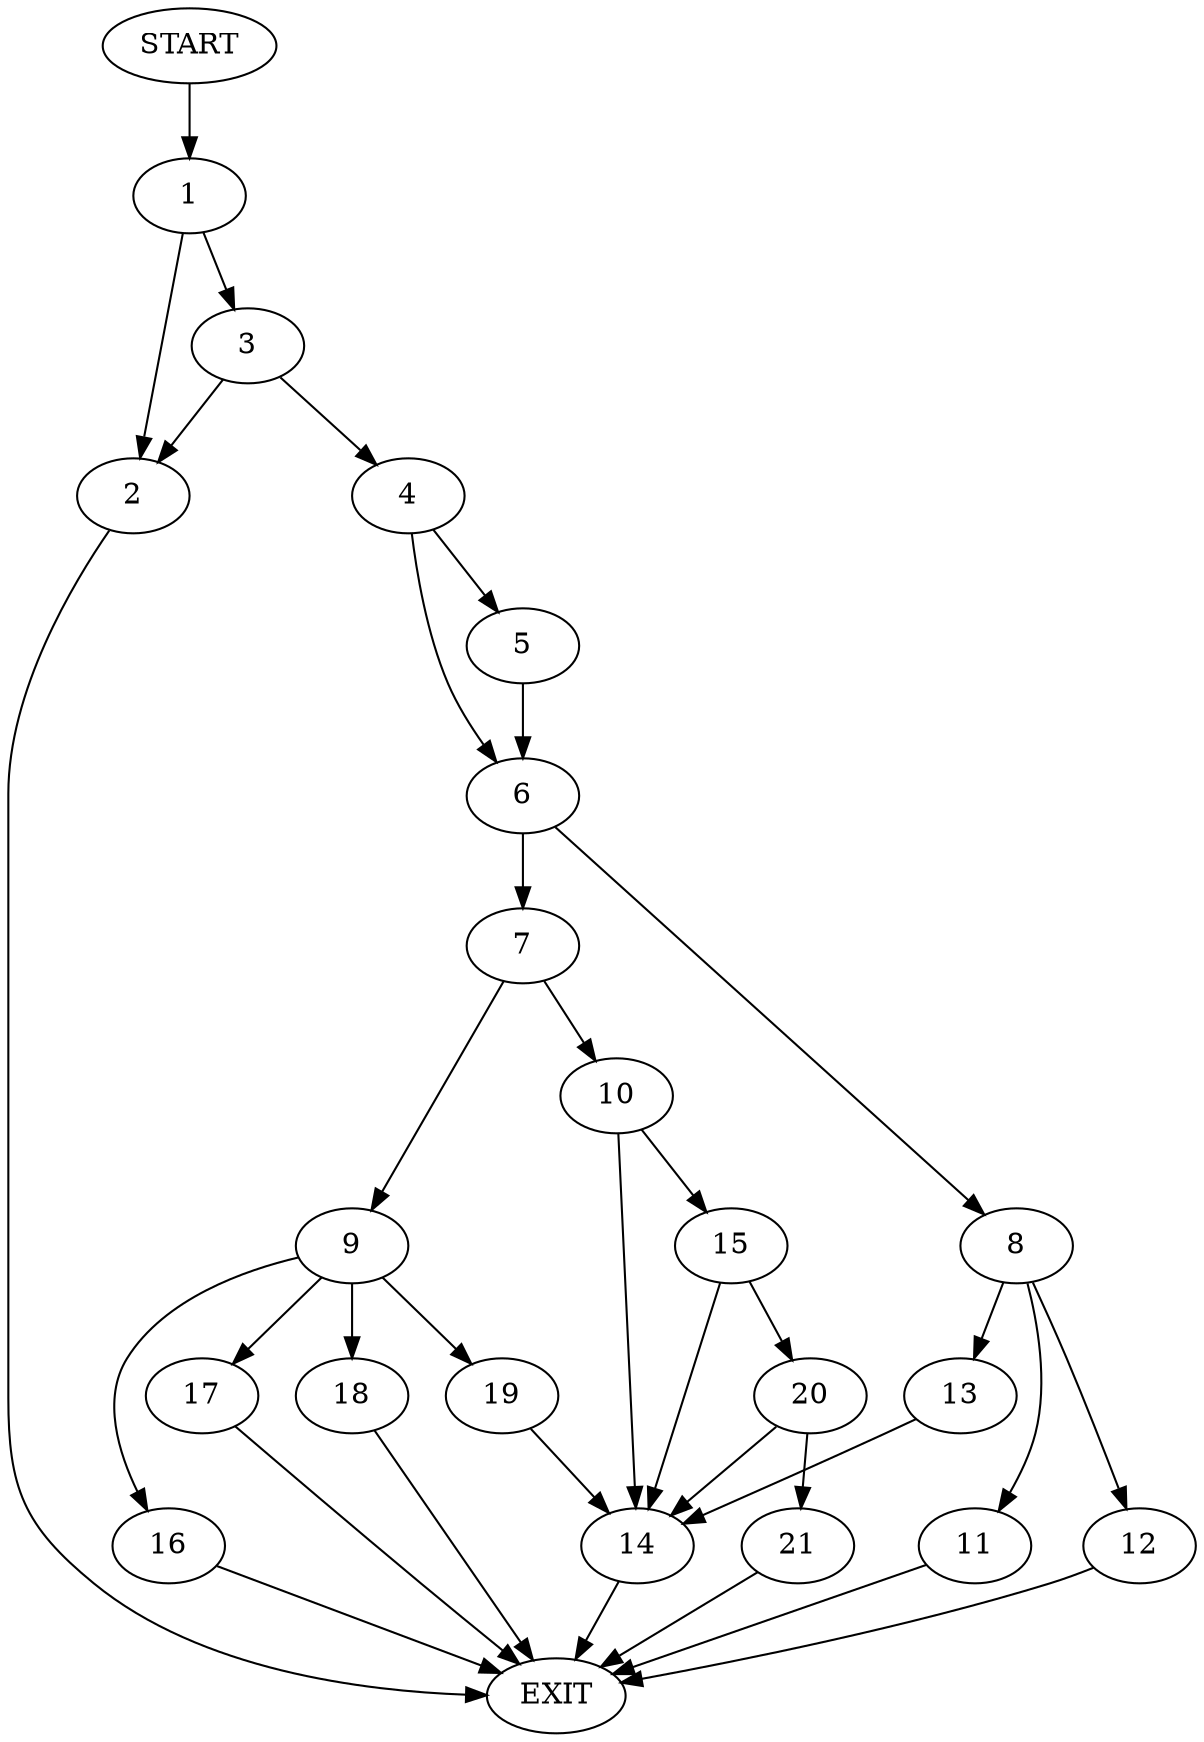 digraph {
0 [label="START"]
22 [label="EXIT"]
0 -> 1
1 -> 2
1 -> 3
3 -> 4
3 -> 2
2 -> 22
4 -> 5
4 -> 6
5 -> 6
6 -> 7
6 -> 8
7 -> 9
7 -> 10
8 -> 11
8 -> 12
8 -> 13
13 -> 14
12 -> 22
11 -> 22
14 -> 22
10 -> 15
10 -> 14
9 -> 16
9 -> 17
9 -> 18
9 -> 19
19 -> 14
18 -> 22
16 -> 22
17 -> 22
15 -> 20
15 -> 14
20 -> 21
20 -> 14
21 -> 22
}
